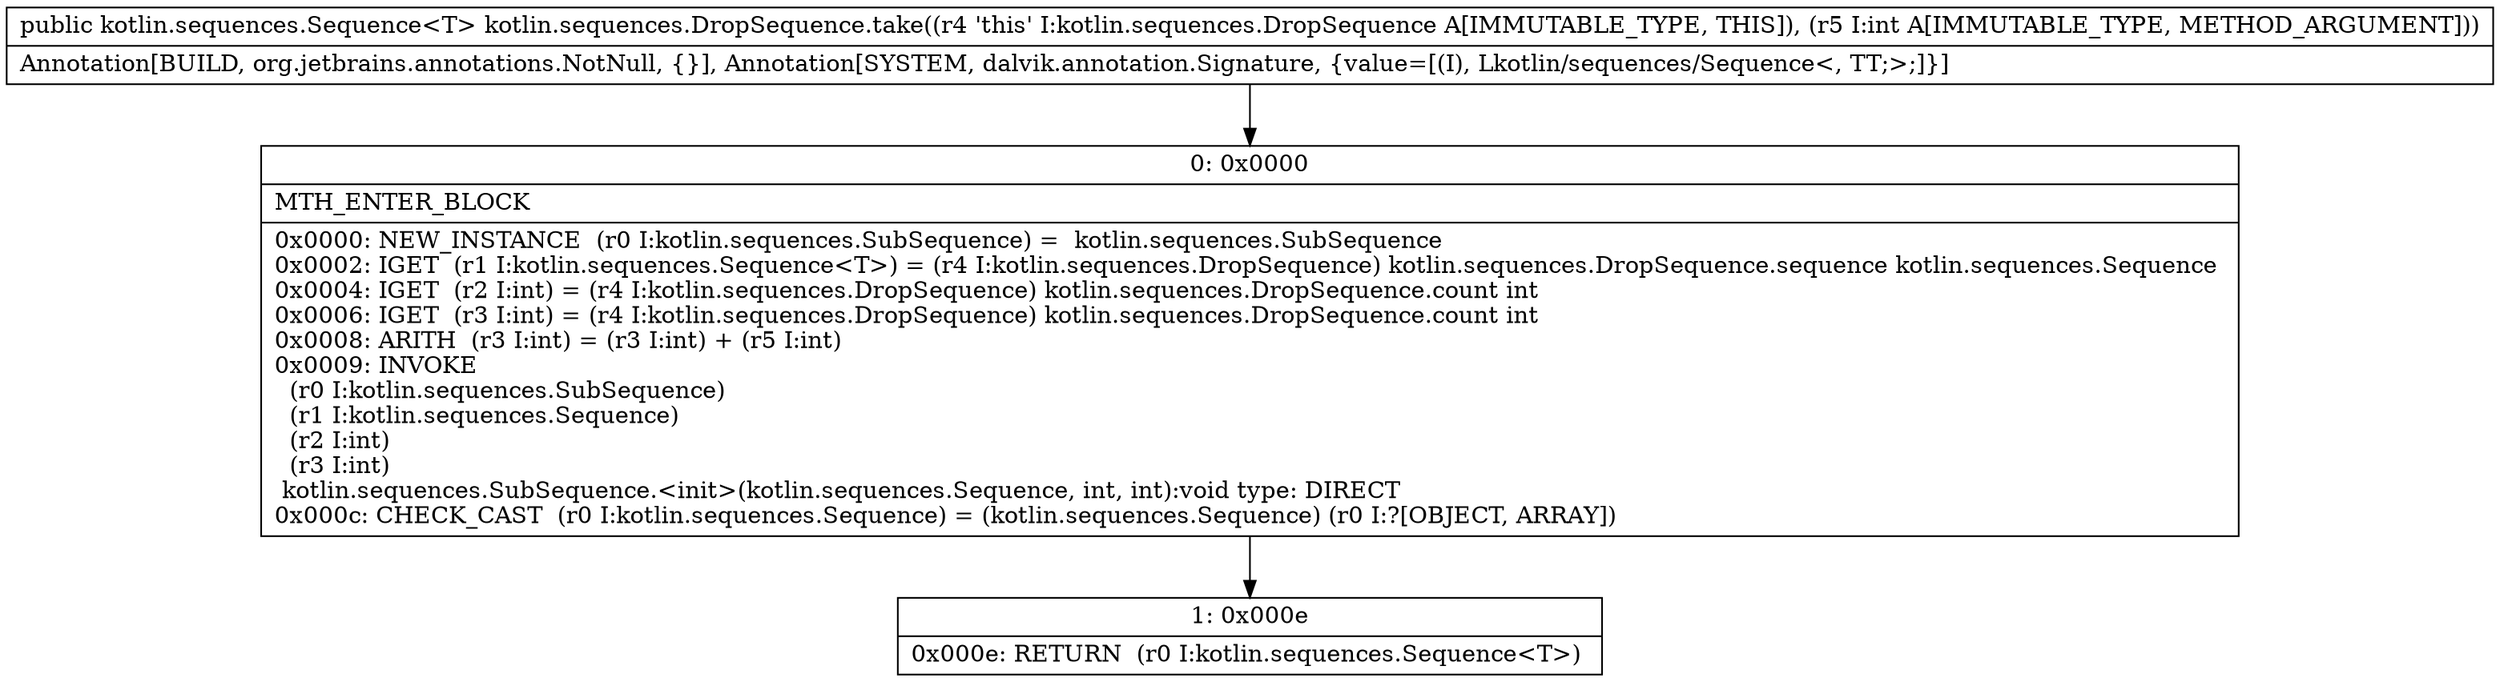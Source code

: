 digraph "CFG forkotlin.sequences.DropSequence.take(I)Lkotlin\/sequences\/Sequence;" {
Node_0 [shape=record,label="{0\:\ 0x0000|MTH_ENTER_BLOCK\l|0x0000: NEW_INSTANCE  (r0 I:kotlin.sequences.SubSequence) =  kotlin.sequences.SubSequence \l0x0002: IGET  (r1 I:kotlin.sequences.Sequence\<T\>) = (r4 I:kotlin.sequences.DropSequence) kotlin.sequences.DropSequence.sequence kotlin.sequences.Sequence \l0x0004: IGET  (r2 I:int) = (r4 I:kotlin.sequences.DropSequence) kotlin.sequences.DropSequence.count int \l0x0006: IGET  (r3 I:int) = (r4 I:kotlin.sequences.DropSequence) kotlin.sequences.DropSequence.count int \l0x0008: ARITH  (r3 I:int) = (r3 I:int) + (r5 I:int) \l0x0009: INVOKE  \l  (r0 I:kotlin.sequences.SubSequence)\l  (r1 I:kotlin.sequences.Sequence)\l  (r2 I:int)\l  (r3 I:int)\l kotlin.sequences.SubSequence.\<init\>(kotlin.sequences.Sequence, int, int):void type: DIRECT \l0x000c: CHECK_CAST  (r0 I:kotlin.sequences.Sequence) = (kotlin.sequences.Sequence) (r0 I:?[OBJECT, ARRAY]) \l}"];
Node_1 [shape=record,label="{1\:\ 0x000e|0x000e: RETURN  (r0 I:kotlin.sequences.Sequence\<T\>) \l}"];
MethodNode[shape=record,label="{public kotlin.sequences.Sequence\<T\> kotlin.sequences.DropSequence.take((r4 'this' I:kotlin.sequences.DropSequence A[IMMUTABLE_TYPE, THIS]), (r5 I:int A[IMMUTABLE_TYPE, METHOD_ARGUMENT]))  | Annotation[BUILD, org.jetbrains.annotations.NotNull, \{\}], Annotation[SYSTEM, dalvik.annotation.Signature, \{value=[(I), Lkotlin\/sequences\/Sequence\<, TT;\>;]\}]\l}"];
MethodNode -> Node_0;
Node_0 -> Node_1;
}

